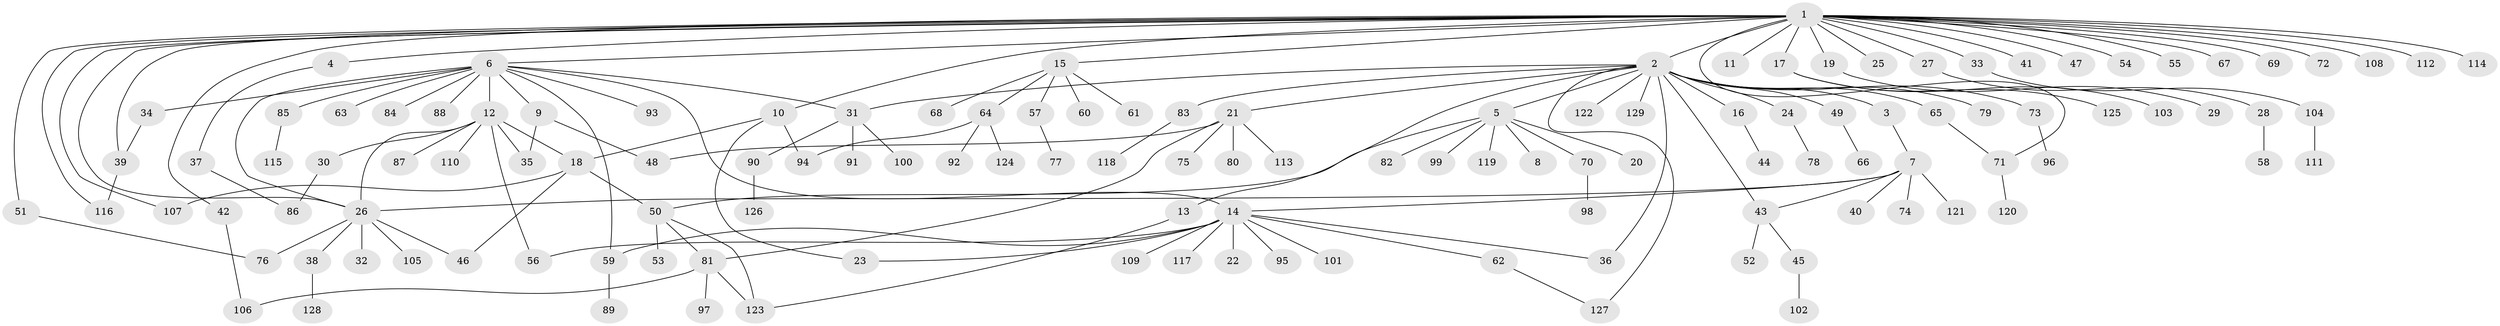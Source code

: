 // Generated by graph-tools (version 1.1) at 2025/01/03/09/25 03:01:47]
// undirected, 129 vertices, 155 edges
graph export_dot {
graph [start="1"]
  node [color=gray90,style=filled];
  1;
  2;
  3;
  4;
  5;
  6;
  7;
  8;
  9;
  10;
  11;
  12;
  13;
  14;
  15;
  16;
  17;
  18;
  19;
  20;
  21;
  22;
  23;
  24;
  25;
  26;
  27;
  28;
  29;
  30;
  31;
  32;
  33;
  34;
  35;
  36;
  37;
  38;
  39;
  40;
  41;
  42;
  43;
  44;
  45;
  46;
  47;
  48;
  49;
  50;
  51;
  52;
  53;
  54;
  55;
  56;
  57;
  58;
  59;
  60;
  61;
  62;
  63;
  64;
  65;
  66;
  67;
  68;
  69;
  70;
  71;
  72;
  73;
  74;
  75;
  76;
  77;
  78;
  79;
  80;
  81;
  82;
  83;
  84;
  85;
  86;
  87;
  88;
  89;
  90;
  91;
  92;
  93;
  94;
  95;
  96;
  97;
  98;
  99;
  100;
  101;
  102;
  103;
  104;
  105;
  106;
  107;
  108;
  109;
  110;
  111;
  112;
  113;
  114;
  115;
  116;
  117;
  118;
  119;
  120;
  121;
  122;
  123;
  124;
  125;
  126;
  127;
  128;
  129;
  1 -- 2;
  1 -- 4;
  1 -- 6;
  1 -- 10;
  1 -- 11;
  1 -- 15;
  1 -- 17;
  1 -- 19;
  1 -- 25;
  1 -- 26;
  1 -- 27;
  1 -- 33;
  1 -- 39;
  1 -- 41;
  1 -- 42;
  1 -- 47;
  1 -- 51;
  1 -- 54;
  1 -- 55;
  1 -- 67;
  1 -- 69;
  1 -- 71;
  1 -- 72;
  1 -- 107;
  1 -- 108;
  1 -- 112;
  1 -- 114;
  1 -- 116;
  2 -- 3;
  2 -- 5;
  2 -- 13;
  2 -- 16;
  2 -- 21;
  2 -- 24;
  2 -- 31;
  2 -- 36;
  2 -- 43;
  2 -- 49;
  2 -- 65;
  2 -- 73;
  2 -- 79;
  2 -- 83;
  2 -- 122;
  2 -- 127;
  2 -- 129;
  3 -- 7;
  4 -- 37;
  5 -- 8;
  5 -- 20;
  5 -- 50;
  5 -- 70;
  5 -- 82;
  5 -- 99;
  5 -- 119;
  6 -- 9;
  6 -- 12;
  6 -- 14;
  6 -- 26;
  6 -- 31;
  6 -- 34;
  6 -- 59;
  6 -- 63;
  6 -- 84;
  6 -- 85;
  6 -- 88;
  6 -- 93;
  7 -- 14;
  7 -- 26;
  7 -- 40;
  7 -- 43;
  7 -- 74;
  7 -- 121;
  9 -- 35;
  9 -- 48;
  10 -- 18;
  10 -- 23;
  10 -- 94;
  12 -- 18;
  12 -- 26;
  12 -- 30;
  12 -- 35;
  12 -- 56;
  12 -- 87;
  12 -- 110;
  13 -- 123;
  14 -- 22;
  14 -- 23;
  14 -- 36;
  14 -- 56;
  14 -- 59;
  14 -- 62;
  14 -- 95;
  14 -- 101;
  14 -- 109;
  14 -- 117;
  15 -- 57;
  15 -- 60;
  15 -- 61;
  15 -- 64;
  15 -- 68;
  16 -- 44;
  17 -- 103;
  17 -- 125;
  18 -- 46;
  18 -- 50;
  18 -- 107;
  19 -- 29;
  21 -- 48;
  21 -- 75;
  21 -- 80;
  21 -- 81;
  21 -- 113;
  24 -- 78;
  26 -- 32;
  26 -- 38;
  26 -- 46;
  26 -- 76;
  26 -- 105;
  27 -- 28;
  28 -- 58;
  30 -- 86;
  31 -- 90;
  31 -- 91;
  31 -- 100;
  33 -- 104;
  34 -- 39;
  37 -- 86;
  38 -- 128;
  39 -- 116;
  42 -- 106;
  43 -- 45;
  43 -- 52;
  45 -- 102;
  49 -- 66;
  50 -- 53;
  50 -- 81;
  50 -- 123;
  51 -- 76;
  57 -- 77;
  59 -- 89;
  62 -- 127;
  64 -- 92;
  64 -- 94;
  64 -- 124;
  65 -- 71;
  70 -- 98;
  71 -- 120;
  73 -- 96;
  81 -- 97;
  81 -- 106;
  81 -- 123;
  83 -- 118;
  85 -- 115;
  90 -- 126;
  104 -- 111;
}
